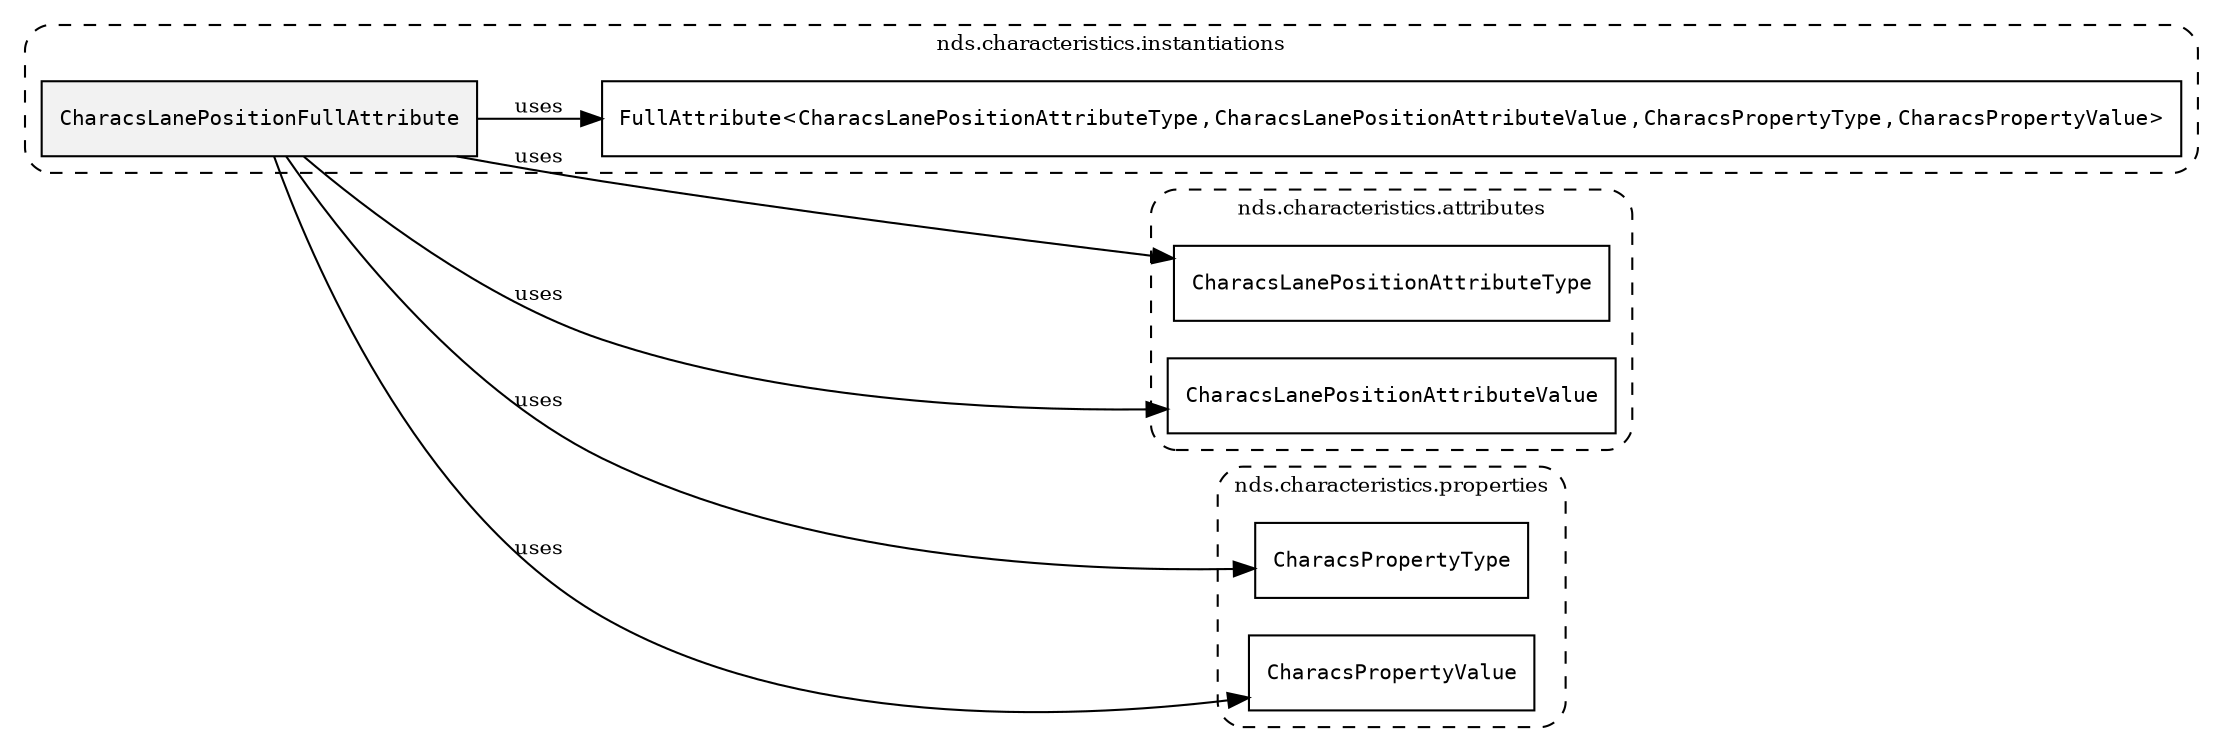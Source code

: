 /**
 * This dot file creates symbol collaboration diagram for CharacsLanePositionFullAttribute.
 */
digraph ZSERIO
{
    node [shape=box, fontsize=10];
    rankdir="LR";
    fontsize=10;
    tooltip="CharacsLanePositionFullAttribute collaboration diagram";

    subgraph "cluster_nds.characteristics.instantiations"
    {
        style="dashed, rounded";
        label="nds.characteristics.instantiations";
        tooltip="Package nds.characteristics.instantiations";
        href="../../../content/packages/nds.characteristics.instantiations.html#Package-nds-characteristics-instantiations";
        target="_parent";

        "CharacsLanePositionFullAttribute" [style="filled", fillcolor="#0000000D", target="_parent", label=<<font face="monospace"><table align="center" border="0" cellspacing="0" cellpadding="0"><tr><td href="../../../content/packages/nds.characteristics.instantiations.html#InstantiateType-CharacsLanePositionFullAttribute" title="InstantiateType defined in nds.characteristics.instantiations">CharacsLanePositionFullAttribute</td></tr></table></font>>];
        "FullAttribute&lt;CharacsLanePositionAttributeType,CharacsLanePositionAttributeValue,CharacsPropertyType,CharacsPropertyValue&gt;" [target="_parent", label=<<font face="monospace"><table align="center" border="0" cellspacing="0" cellpadding="0"><tr><td href="../../../content/packages/nds.core.attributemap.html#Structure-FullAttribute" title="Structure defined in nds.core.attributemap">FullAttribute</td><td>&lt;</td><td><table align="center" border="0" cellspacing="0" cellpadding="0"><tr><td href="../../../content/packages/nds.characteristics.attributes.html#Enum-CharacsLanePositionAttributeType" title="Enum defined in nds.characteristics.attributes">CharacsLanePositionAttributeType</td></tr></table></td><td>,</td><td><table align="center" border="0" cellspacing="0" cellpadding="0"><tr><td href="../../../content/packages/nds.characteristics.attributes.html#Choice-CharacsLanePositionAttributeValue" title="Choice defined in nds.characteristics.attributes">CharacsLanePositionAttributeValue</td></tr></table></td><td>,</td><td><table align="center" border="0" cellspacing="0" cellpadding="0"><tr><td href="../../../content/packages/nds.characteristics.properties.html#Structure-CharacsPropertyType" title="Structure defined in nds.characteristics.properties">CharacsPropertyType</td></tr></table></td><td>,</td><td><table align="center" border="0" cellspacing="0" cellpadding="0"><tr><td href="../../../content/packages/nds.characteristics.properties.html#Structure-CharacsPropertyValue" title="Structure defined in nds.characteristics.properties">CharacsPropertyValue</td></tr></table></td><td>&gt;</td></tr></table></font>>];
    }

    subgraph "cluster_nds.characteristics.attributes"
    {
        style="dashed, rounded";
        label="nds.characteristics.attributes";
        tooltip="Package nds.characteristics.attributes";
        href="../../../content/packages/nds.characteristics.attributes.html#Package-nds-characteristics-attributes";
        target="_parent";

        "CharacsLanePositionAttributeType" [target="_parent", label=<<font face="monospace"><table align="center" border="0" cellspacing="0" cellpadding="0"><tr><td href="../../../content/packages/nds.characteristics.attributes.html#Enum-CharacsLanePositionAttributeType" title="Enum defined in nds.characteristics.attributes">CharacsLanePositionAttributeType</td></tr></table></font>>];
        "CharacsLanePositionAttributeValue" [target="_parent", label=<<font face="monospace"><table align="center" border="0" cellspacing="0" cellpadding="0"><tr><td href="../../../content/packages/nds.characteristics.attributes.html#Choice-CharacsLanePositionAttributeValue" title="Choice defined in nds.characteristics.attributes">CharacsLanePositionAttributeValue</td></tr></table></font>>];
    }

    subgraph "cluster_nds.characteristics.properties"
    {
        style="dashed, rounded";
        label="nds.characteristics.properties";
        tooltip="Package nds.characteristics.properties";
        href="../../../content/packages/nds.characteristics.properties.html#Package-nds-characteristics-properties";
        target="_parent";

        "CharacsPropertyType" [target="_parent", label=<<font face="monospace"><table align="center" border="0" cellspacing="0" cellpadding="0"><tr><td href="../../../content/packages/nds.characteristics.properties.html#Structure-CharacsPropertyType" title="Structure defined in nds.characteristics.properties">CharacsPropertyType</td></tr></table></font>>];
        "CharacsPropertyValue" [target="_parent", label=<<font face="monospace"><table align="center" border="0" cellspacing="0" cellpadding="0"><tr><td href="../../../content/packages/nds.characteristics.properties.html#Structure-CharacsPropertyValue" title="Structure defined in nds.characteristics.properties">CharacsPropertyValue</td></tr></table></font>>];
    }

    "CharacsLanePositionFullAttribute" -> "FullAttribute&lt;CharacsLanePositionAttributeType,CharacsLanePositionAttributeValue,CharacsPropertyType,CharacsPropertyValue&gt;" [label="uses", fontsize=10];
    "CharacsLanePositionFullAttribute" -> "CharacsLanePositionAttributeType" [label="uses", fontsize=10];
    "CharacsLanePositionFullAttribute" -> "CharacsLanePositionAttributeValue" [label="uses", fontsize=10];
    "CharacsLanePositionFullAttribute" -> "CharacsPropertyType" [label="uses", fontsize=10];
    "CharacsLanePositionFullAttribute" -> "CharacsPropertyValue" [label="uses", fontsize=10];
}
